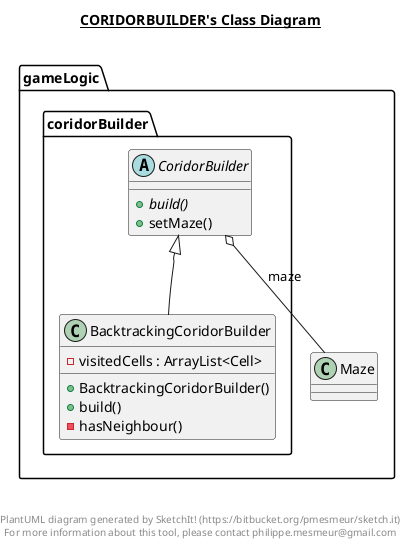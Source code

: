 @startuml

title __CORIDORBUILDER's Class Diagram__\n


        class gameLogic.coridorBuilder.BacktrackingCoridorBuilder {
            - visitedCells : ArrayList<Cell>
            + BacktrackingCoridorBuilder()
            + build()
            - hasNeighbour()
        }

  

        abstract class gameLogic.coridorBuilder.CoridorBuilder {
            {abstract} + build()
            + setMaze()
        }

  gameLogic.coridorBuilder.BacktrackingCoridorBuilder -up-|> gameLogic.coridorBuilder.CoridorBuilder
  gameLogic.coridorBuilder.CoridorBuilder o-- gameLogic.Maze : maze


right footer


PlantUML diagram generated by SketchIt! (https://bitbucket.org/pmesmeur/sketch.it)
For more information about this tool, please contact philippe.mesmeur@gmail.com
endfooter

@enduml
